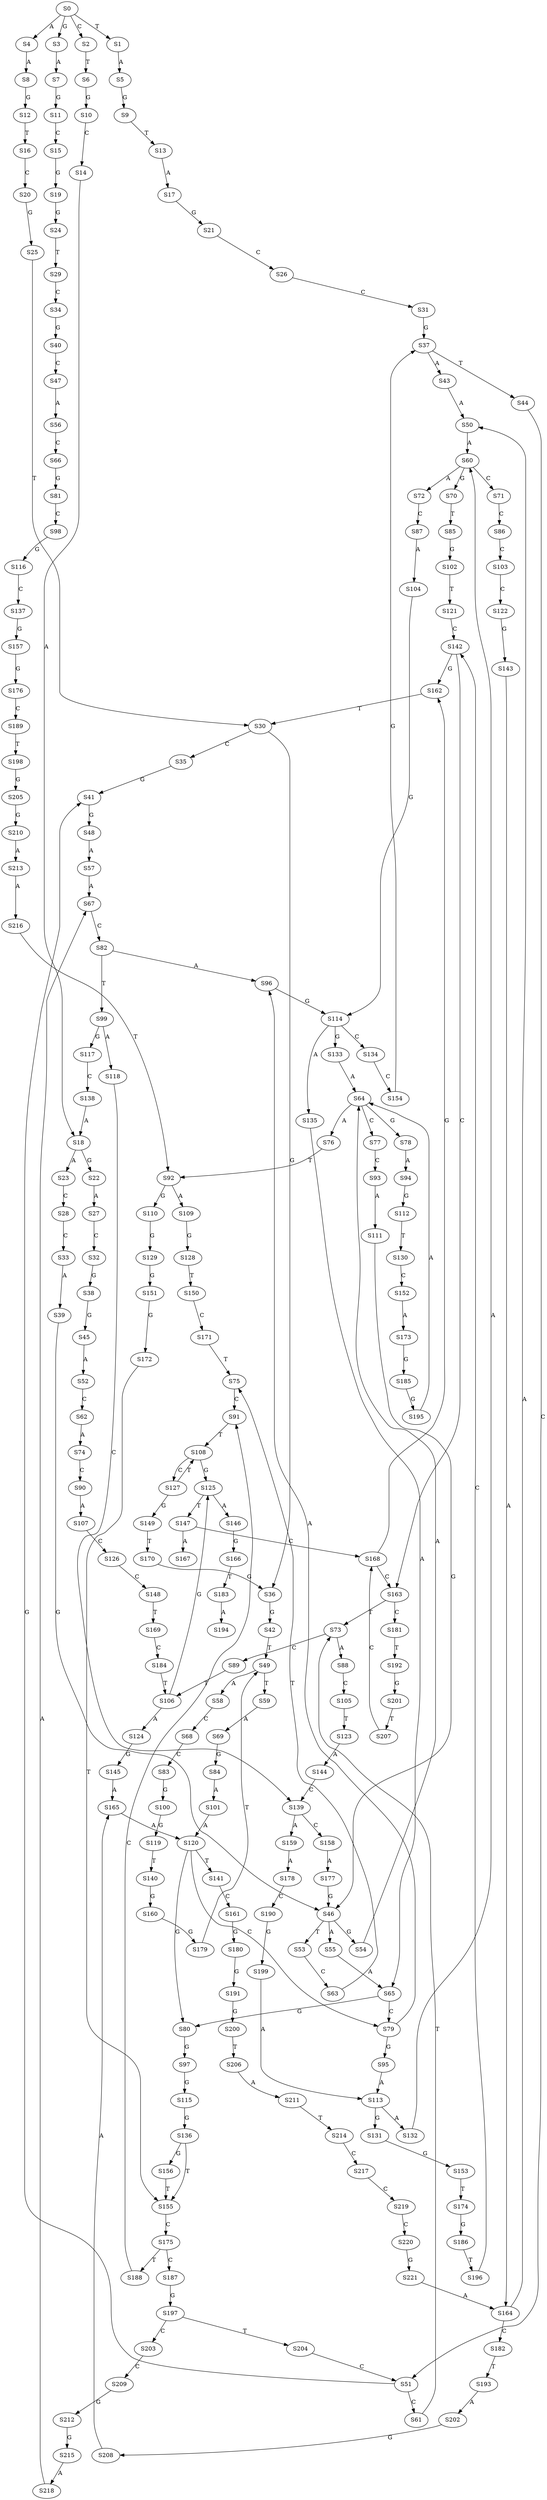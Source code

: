 strict digraph  {
	S0 -> S1 [ label = T ];
	S0 -> S2 [ label = C ];
	S0 -> S3 [ label = G ];
	S0 -> S4 [ label = A ];
	S1 -> S5 [ label = A ];
	S2 -> S6 [ label = T ];
	S3 -> S7 [ label = A ];
	S4 -> S8 [ label = A ];
	S5 -> S9 [ label = G ];
	S6 -> S10 [ label = G ];
	S7 -> S11 [ label = G ];
	S8 -> S12 [ label = G ];
	S9 -> S13 [ label = T ];
	S10 -> S14 [ label = C ];
	S11 -> S15 [ label = C ];
	S12 -> S16 [ label = T ];
	S13 -> S17 [ label = A ];
	S14 -> S18 [ label = A ];
	S15 -> S19 [ label = G ];
	S16 -> S20 [ label = C ];
	S17 -> S21 [ label = G ];
	S18 -> S22 [ label = G ];
	S18 -> S23 [ label = A ];
	S19 -> S24 [ label = G ];
	S20 -> S25 [ label = G ];
	S21 -> S26 [ label = C ];
	S22 -> S27 [ label = A ];
	S23 -> S28 [ label = C ];
	S24 -> S29 [ label = T ];
	S25 -> S30 [ label = T ];
	S26 -> S31 [ label = C ];
	S27 -> S32 [ label = C ];
	S28 -> S33 [ label = C ];
	S29 -> S34 [ label = C ];
	S30 -> S35 [ label = C ];
	S30 -> S36 [ label = G ];
	S31 -> S37 [ label = G ];
	S32 -> S38 [ label = G ];
	S33 -> S39 [ label = A ];
	S34 -> S40 [ label = G ];
	S35 -> S41 [ label = G ];
	S36 -> S42 [ label = G ];
	S37 -> S43 [ label = A ];
	S37 -> S44 [ label = T ];
	S38 -> S45 [ label = G ];
	S39 -> S46 [ label = G ];
	S40 -> S47 [ label = C ];
	S41 -> S48 [ label = G ];
	S42 -> S49 [ label = T ];
	S43 -> S50 [ label = A ];
	S44 -> S51 [ label = C ];
	S45 -> S52 [ label = A ];
	S46 -> S53 [ label = T ];
	S46 -> S54 [ label = G ];
	S46 -> S55 [ label = A ];
	S47 -> S56 [ label = A ];
	S48 -> S57 [ label = A ];
	S49 -> S58 [ label = A ];
	S49 -> S59 [ label = T ];
	S50 -> S60 [ label = A ];
	S51 -> S61 [ label = C ];
	S51 -> S41 [ label = G ];
	S52 -> S62 [ label = C ];
	S53 -> S63 [ label = C ];
	S54 -> S64 [ label = A ];
	S55 -> S65 [ label = A ];
	S56 -> S66 [ label = C ];
	S57 -> S67 [ label = A ];
	S58 -> S68 [ label = C ];
	S59 -> S69 [ label = A ];
	S60 -> S70 [ label = G ];
	S60 -> S71 [ label = C ];
	S60 -> S72 [ label = A ];
	S61 -> S73 [ label = T ];
	S62 -> S74 [ label = A ];
	S63 -> S75 [ label = T ];
	S64 -> S76 [ label = A ];
	S64 -> S77 [ label = C ];
	S64 -> S78 [ label = G ];
	S65 -> S79 [ label = C ];
	S65 -> S80 [ label = G ];
	S66 -> S81 [ label = G ];
	S67 -> S82 [ label = C ];
	S68 -> S83 [ label = C ];
	S69 -> S84 [ label = G ];
	S70 -> S85 [ label = T ];
	S71 -> S86 [ label = C ];
	S72 -> S87 [ label = C ];
	S73 -> S88 [ label = A ];
	S73 -> S89 [ label = C ];
	S74 -> S90 [ label = C ];
	S75 -> S91 [ label = C ];
	S76 -> S92 [ label = T ];
	S77 -> S93 [ label = C ];
	S78 -> S94 [ label = A ];
	S79 -> S95 [ label = G ];
	S79 -> S96 [ label = A ];
	S80 -> S97 [ label = G ];
	S81 -> S98 [ label = C ];
	S82 -> S96 [ label = A ];
	S82 -> S99 [ label = T ];
	S83 -> S100 [ label = G ];
	S84 -> S101 [ label = A ];
	S85 -> S102 [ label = G ];
	S86 -> S103 [ label = C ];
	S87 -> S104 [ label = A ];
	S88 -> S105 [ label = C ];
	S89 -> S106 [ label = T ];
	S90 -> S107 [ label = A ];
	S91 -> S108 [ label = T ];
	S92 -> S109 [ label = A ];
	S92 -> S110 [ label = G ];
	S93 -> S111 [ label = A ];
	S94 -> S112 [ label = G ];
	S95 -> S113 [ label = A ];
	S96 -> S114 [ label = G ];
	S97 -> S115 [ label = G ];
	S98 -> S116 [ label = G ];
	S99 -> S117 [ label = G ];
	S99 -> S118 [ label = A ];
	S100 -> S119 [ label = G ];
	S101 -> S120 [ label = A ];
	S102 -> S121 [ label = T ];
	S103 -> S122 [ label = C ];
	S104 -> S114 [ label = G ];
	S105 -> S123 [ label = T ];
	S106 -> S124 [ label = A ];
	S106 -> S125 [ label = G ];
	S107 -> S126 [ label = C ];
	S108 -> S125 [ label = G ];
	S108 -> S127 [ label = C ];
	S109 -> S128 [ label = G ];
	S110 -> S129 [ label = G ];
	S111 -> S46 [ label = G ];
	S112 -> S130 [ label = T ];
	S113 -> S131 [ label = G ];
	S113 -> S132 [ label = A ];
	S114 -> S133 [ label = G ];
	S114 -> S134 [ label = C ];
	S114 -> S135 [ label = A ];
	S115 -> S136 [ label = G ];
	S116 -> S137 [ label = C ];
	S117 -> S138 [ label = C ];
	S118 -> S139 [ label = C ];
	S119 -> S140 [ label = T ];
	S120 -> S141 [ label = T ];
	S120 -> S79 [ label = C ];
	S120 -> S80 [ label = G ];
	S121 -> S142 [ label = C ];
	S122 -> S143 [ label = G ];
	S123 -> S144 [ label = A ];
	S124 -> S145 [ label = G ];
	S125 -> S146 [ label = A ];
	S125 -> S147 [ label = T ];
	S126 -> S148 [ label = C ];
	S127 -> S108 [ label = T ];
	S127 -> S149 [ label = G ];
	S128 -> S150 [ label = T ];
	S129 -> S151 [ label = G ];
	S130 -> S152 [ label = C ];
	S131 -> S153 [ label = G ];
	S132 -> S60 [ label = A ];
	S133 -> S64 [ label = A ];
	S134 -> S154 [ label = C ];
	S135 -> S65 [ label = A ];
	S136 -> S155 [ label = T ];
	S136 -> S156 [ label = G ];
	S137 -> S157 [ label = G ];
	S138 -> S18 [ label = A ];
	S139 -> S158 [ label = C ];
	S139 -> S159 [ label = A ];
	S140 -> S160 [ label = G ];
	S141 -> S161 [ label = C ];
	S142 -> S162 [ label = G ];
	S142 -> S163 [ label = C ];
	S143 -> S164 [ label = A ];
	S144 -> S139 [ label = C ];
	S145 -> S165 [ label = A ];
	S146 -> S166 [ label = G ];
	S147 -> S167 [ label = A ];
	S147 -> S168 [ label = C ];
	S148 -> S169 [ label = T ];
	S149 -> S170 [ label = T ];
	S150 -> S171 [ label = C ];
	S151 -> S172 [ label = G ];
	S152 -> S173 [ label = A ];
	S153 -> S174 [ label = T ];
	S154 -> S37 [ label = G ];
	S155 -> S175 [ label = C ];
	S156 -> S155 [ label = T ];
	S157 -> S176 [ label = G ];
	S158 -> S177 [ label = A ];
	S159 -> S178 [ label = A ];
	S160 -> S179 [ label = G ];
	S161 -> S180 [ label = G ];
	S162 -> S30 [ label = T ];
	S163 -> S73 [ label = T ];
	S163 -> S181 [ label = C ];
	S164 -> S50 [ label = A ];
	S164 -> S182 [ label = C ];
	S165 -> S120 [ label = A ];
	S166 -> S183 [ label = T ];
	S168 -> S163 [ label = C ];
	S168 -> S162 [ label = G ];
	S169 -> S184 [ label = C ];
	S170 -> S36 [ label = G ];
	S171 -> S75 [ label = T ];
	S172 -> S155 [ label = T ];
	S173 -> S185 [ label = G ];
	S174 -> S186 [ label = G ];
	S175 -> S187 [ label = C ];
	S175 -> S188 [ label = T ];
	S176 -> S189 [ label = C ];
	S177 -> S46 [ label = G ];
	S178 -> S190 [ label = C ];
	S179 -> S49 [ label = T ];
	S180 -> S191 [ label = G ];
	S181 -> S192 [ label = T ];
	S182 -> S193 [ label = T ];
	S183 -> S194 [ label = A ];
	S184 -> S106 [ label = T ];
	S185 -> S195 [ label = G ];
	S186 -> S196 [ label = T ];
	S187 -> S197 [ label = G ];
	S188 -> S91 [ label = C ];
	S189 -> S198 [ label = T ];
	S190 -> S199 [ label = G ];
	S191 -> S200 [ label = G ];
	S192 -> S201 [ label = G ];
	S193 -> S202 [ label = A ];
	S195 -> S64 [ label = A ];
	S196 -> S142 [ label = C ];
	S197 -> S203 [ label = C ];
	S197 -> S204 [ label = T ];
	S198 -> S205 [ label = G ];
	S199 -> S113 [ label = A ];
	S200 -> S206 [ label = T ];
	S201 -> S207 [ label = T ];
	S202 -> S208 [ label = G ];
	S203 -> S209 [ label = C ];
	S204 -> S51 [ label = C ];
	S205 -> S210 [ label = G ];
	S206 -> S211 [ label = A ];
	S207 -> S168 [ label = C ];
	S208 -> S165 [ label = A ];
	S209 -> S212 [ label = G ];
	S210 -> S213 [ label = A ];
	S211 -> S214 [ label = T ];
	S212 -> S215 [ label = G ];
	S213 -> S216 [ label = A ];
	S214 -> S217 [ label = C ];
	S215 -> S218 [ label = A ];
	S216 -> S92 [ label = T ];
	S217 -> S219 [ label = C ];
	S218 -> S67 [ label = A ];
	S219 -> S220 [ label = C ];
	S220 -> S221 [ label = G ];
	S221 -> S164 [ label = A ];
}
